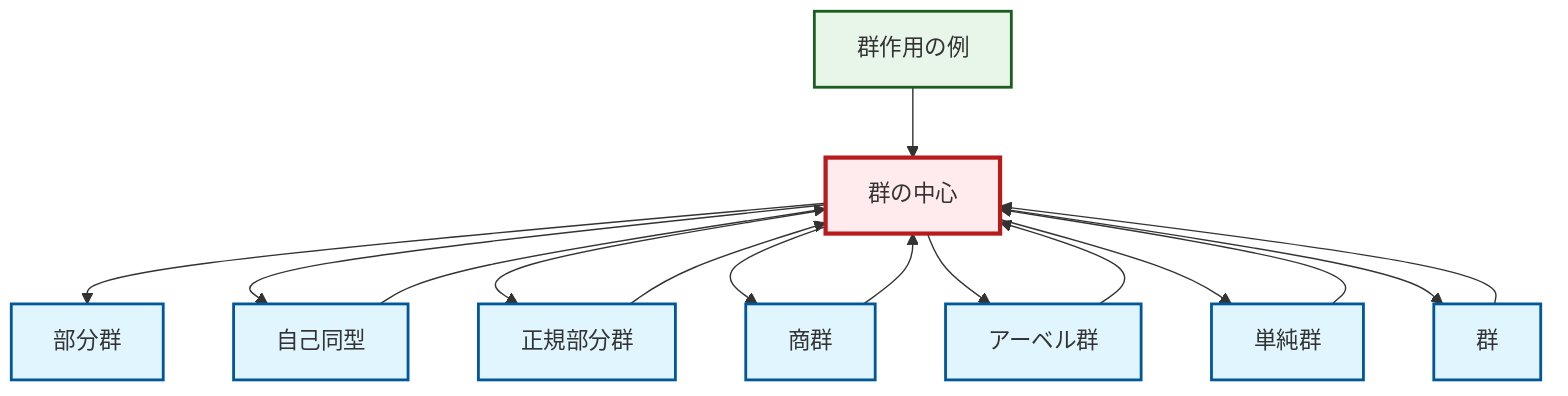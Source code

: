 graph TD
    classDef definition fill:#e1f5fe,stroke:#01579b,stroke-width:2px
    classDef theorem fill:#f3e5f5,stroke:#4a148c,stroke-width:2px
    classDef axiom fill:#fff3e0,stroke:#e65100,stroke-width:2px
    classDef example fill:#e8f5e9,stroke:#1b5e20,stroke-width:2px
    classDef current fill:#ffebee,stroke:#b71c1c,stroke-width:3px
    def-center-of-group["群の中心"]:::definition
    ex-group-action-examples["群作用の例"]:::example
    def-automorphism["自己同型"]:::definition
    def-simple-group["単純群"]:::definition
    def-normal-subgroup["正規部分群"]:::definition
    def-quotient-group["商群"]:::definition
    def-group["群"]:::definition
    def-abelian-group["アーベル群"]:::definition
    def-subgroup["部分群"]:::definition
    def-center-of-group --> def-subgroup
    def-automorphism --> def-center-of-group
    def-center-of-group --> def-automorphism
    def-center-of-group --> def-normal-subgroup
    def-center-of-group --> def-quotient-group
    def-normal-subgroup --> def-center-of-group
    def-quotient-group --> def-center-of-group
    def-center-of-group --> def-abelian-group
    def-simple-group --> def-center-of-group
    def-abelian-group --> def-center-of-group
    def-center-of-group --> def-simple-group
    def-group --> def-center-of-group
    def-center-of-group --> def-group
    ex-group-action-examples --> def-center-of-group
    class def-center-of-group current